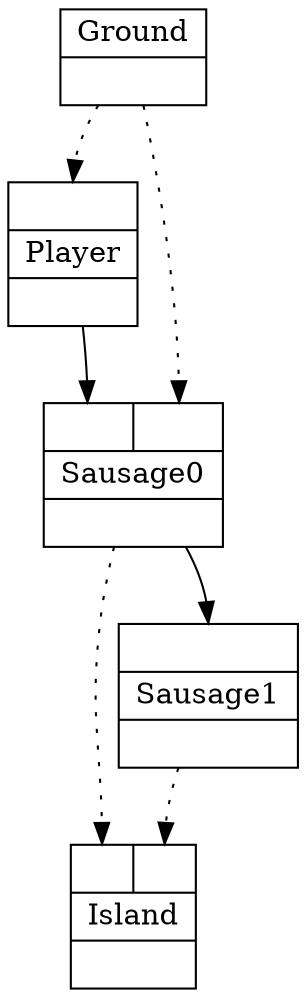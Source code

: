 digraph G {
node [shape=record];
Player[ label ="{{<GroundP>}|{Player}|<PlayerOUT>}"];
Ground[ label ="{{Ground}|<GroundOUT>}"];
Sausage0[ label ="{{<Player>|<GroundP>}|{Sausage0}|<Sausage0OUT>}"];
Island[ label ="{{<Sausage0P>|<Sausage1P>}|{Island}|<IslandOUT>}"];
Sausage1[ label ="{{<Sausage0>}|{Sausage1}|<Sausage1OUT>}"];
	"Ground" -> "Player":GroundP [style=dotted];
	"Player" -> "Sausage0":Player;
	"Ground" -> "Sausage0":GroundP [style=dotted];
	"Sausage0" -> "Island":Sausage0P [style=dotted];
	"Sausage0" -> "Sausage1":Sausage0;
	"Sausage1" -> "Island":Sausage1P [style=dotted];
}